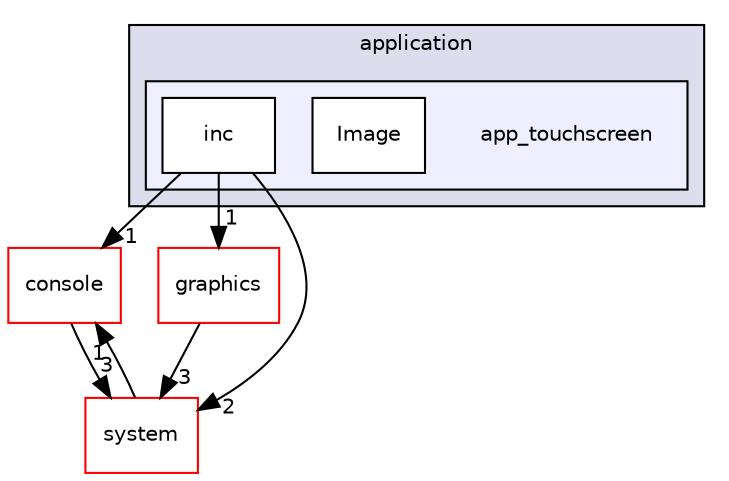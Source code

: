 digraph "app_touchscreen" {
  compound=true
  node [ fontsize="10", fontname="Helvetica"];
  edge [ labelfontsize="10", labelfontname="Helvetica"];
  subgraph clusterdir_eda2a6d705da8f3400ffe9a7dcb90b30 {
    graph [ bgcolor="#ddddee", pencolor="black", label="application" fontname="Helvetica", fontsize="10", URL="dir_eda2a6d705da8f3400ffe9a7dcb90b30.html"]
  subgraph clusterdir_eb06aec56655cae8cce2063625c32c5b {
    graph [ bgcolor="#eeeeff", pencolor="black", label="" URL="dir_eb06aec56655cae8cce2063625c32c5b.html"];
    dir_eb06aec56655cae8cce2063625c32c5b [shape=plaintext label="app_touchscreen"];
    dir_dc6c076a24544f70f64c246098f5b17c [shape=box label="Image" color="black" fillcolor="white" style="filled" URL="dir_dc6c076a24544f70f64c246098f5b17c.html"];
    dir_c3740cd0d06003854c35ebefa5aba25e [shape=box label="inc" color="black" fillcolor="white" style="filled" URL="dir_c3740cd0d06003854c35ebefa5aba25e.html"];
  }
  }
  dir_41a4f755a1e521e6a5e6f7f91ca685aa [shape=box label="console" fillcolor="white" style="filled" color="red" URL="dir_41a4f755a1e521e6a5e6f7f91ca685aa.html"];
  dir_f238a31a812eb6f7705c4e2a52d5e744 [shape=box label="graphics" fillcolor="white" style="filled" color="red" URL="dir_f238a31a812eb6f7705c4e2a52d5e744.html"];
  dir_911aa23d539fd7870138add75e49b79e [shape=box label="system" fillcolor="white" style="filled" color="red" URL="dir_911aa23d539fd7870138add75e49b79e.html"];
  dir_41a4f755a1e521e6a5e6f7f91ca685aa->dir_911aa23d539fd7870138add75e49b79e [headlabel="3", labeldistance=1.5 headhref="dir_000017_000003.html"];
  dir_f238a31a812eb6f7705c4e2a52d5e744->dir_911aa23d539fd7870138add75e49b79e [headlabel="3", labeldistance=1.5 headhref="dir_000041_000003.html"];
  dir_c3740cd0d06003854c35ebefa5aba25e->dir_41a4f755a1e521e6a5e6f7f91ca685aa [headlabel="1", labeldistance=1.5 headhref="dir_000034_000017.html"];
  dir_c3740cd0d06003854c35ebefa5aba25e->dir_f238a31a812eb6f7705c4e2a52d5e744 [headlabel="1", labeldistance=1.5 headhref="dir_000034_000041.html"];
  dir_c3740cd0d06003854c35ebefa5aba25e->dir_911aa23d539fd7870138add75e49b79e [headlabel="2", labeldistance=1.5 headhref="dir_000034_000003.html"];
  dir_911aa23d539fd7870138add75e49b79e->dir_41a4f755a1e521e6a5e6f7f91ca685aa [headlabel="1", labeldistance=1.5 headhref="dir_000003_000017.html"];
}
